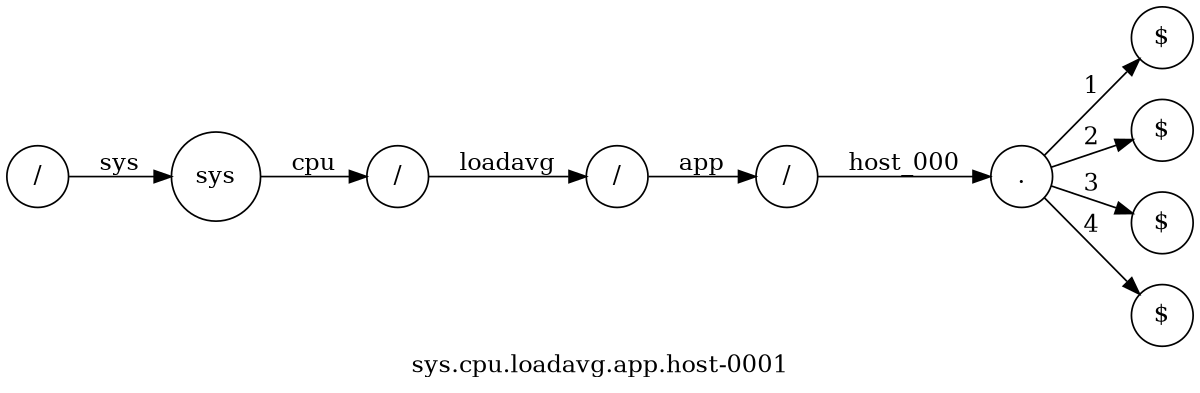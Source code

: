 // graph TD
//     A(/) -->|app| B(/)
//     B --> |cpu| C(/)
//     C --> |loadavg| D(/)
//     D --> |app| E(/)
//     E --> |host-000| F(.)
//     F --> |1| G($)
//     F --> |2| H($)
//     F --> |3| I($)
//     F --> |4| J($)
//
// sys.cpu.loadavg.app.host-0001

digraph trie {
	label="sys.cpu.loadavg.app.host-0001";
	rankdir=LR;
	size="8,5"
	node [shape = circle];

	root [label = "/"];
	app [label = "/"];
	root -> sys [label = "sys"];

	cpu [label = "/"];
	sys -> cpu [label = "cpu"];

	loadavg [label = "/"];
	cpu -> loadavg [label = "loadavg"];

	app [label = "/"];
	loadavg -> app [label = "app"];

	host_000 [label = "."];
	app -> host_000 [label = "host_000"];

	host_0001 [label = "$"];
	host_000 -> host_0001 [label = "1"];

	host_0002 [label = "$"];
	host_000 -> host_0002 [label = "2"];

	host_0003 [label = "$"];
	host_000 -> host_0003 [label = "3"];

	host_0004 [label = "$"];
	host_000 -> host_0004 [label = "4"];
}
